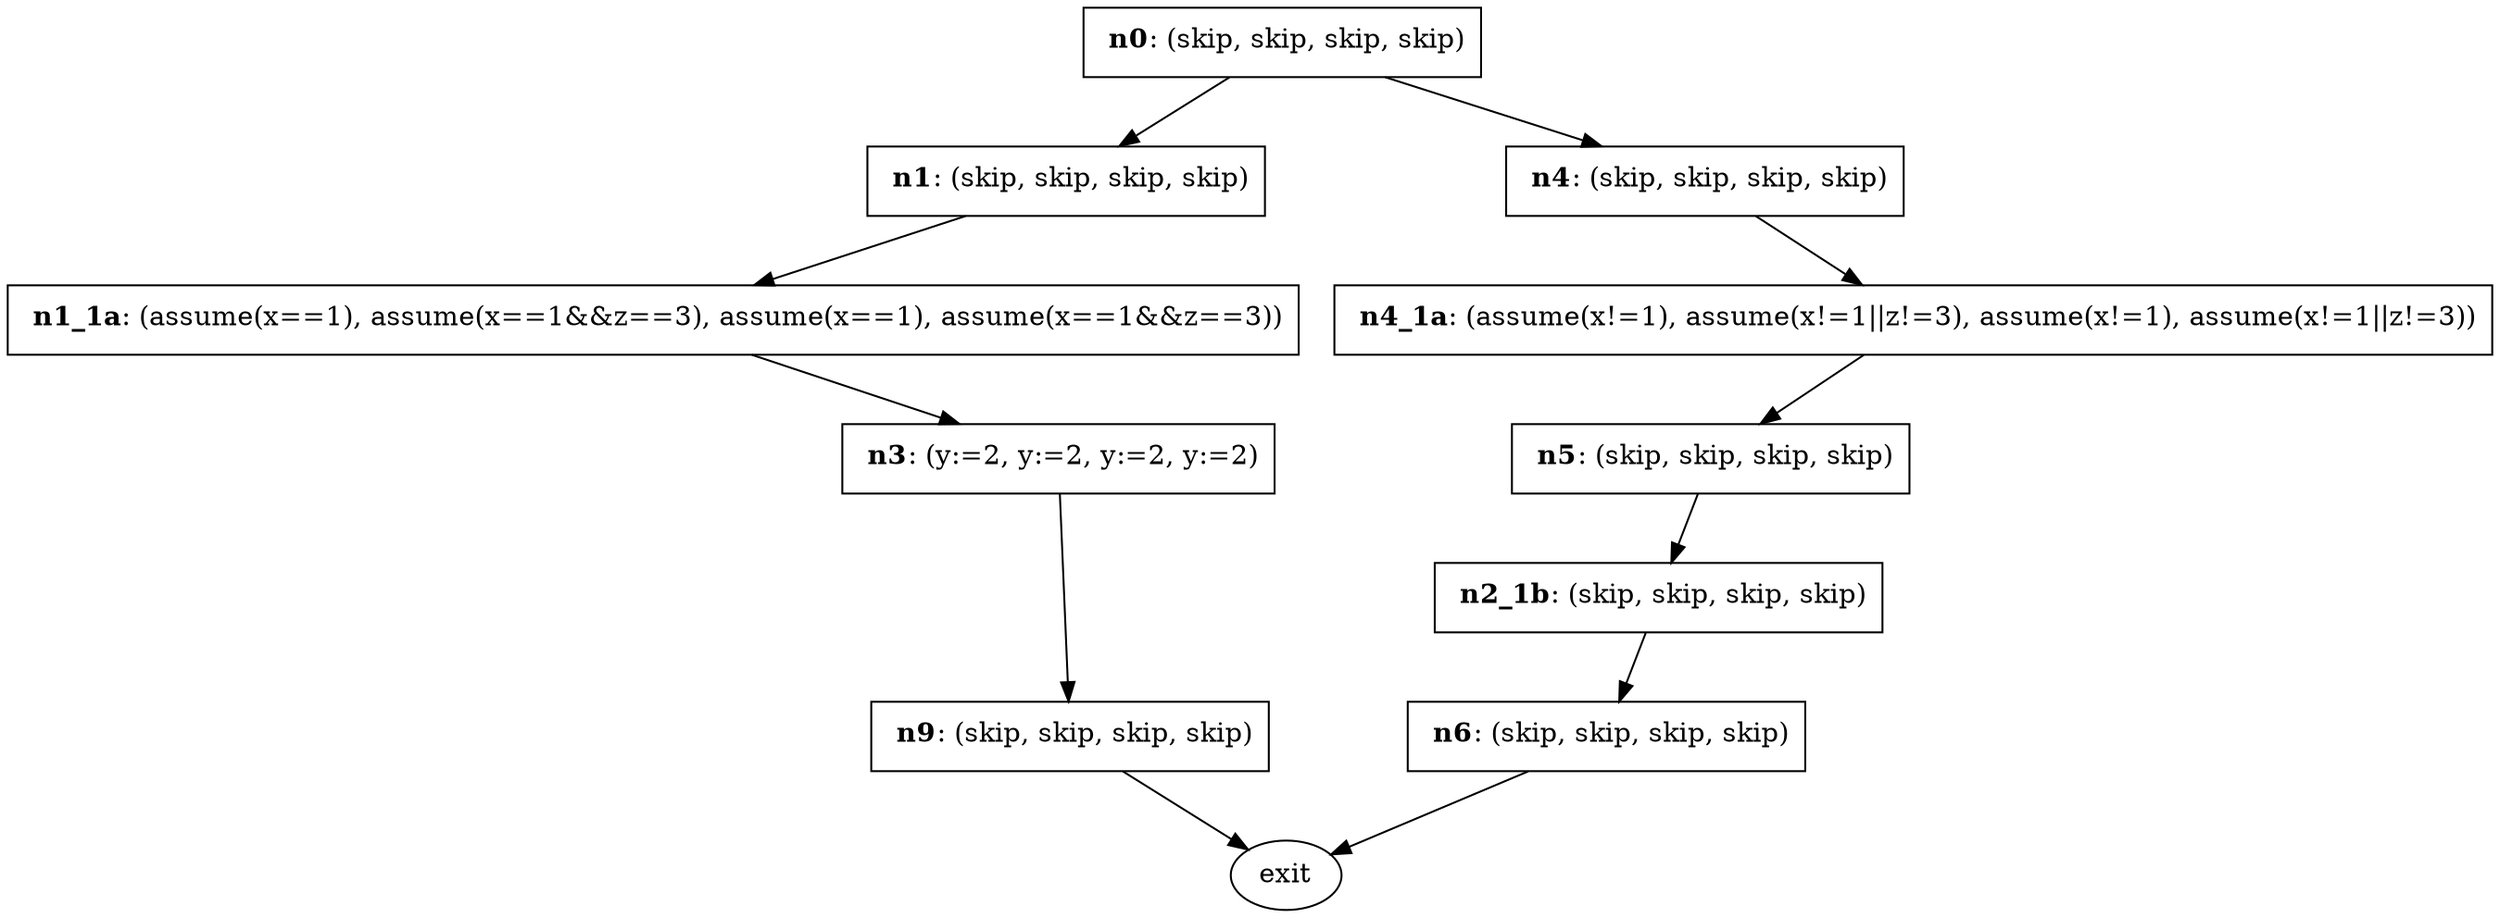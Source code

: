 digraph product {
n0 [label=< <B>n0</B>: (skip, skip, skip, skip)>, shape=box]
n0 -> n1
n0 -> n4
n1 [label=< <B>n1</B>: (skip, skip, skip, skip)>, shape=box]
n1 -> n1_1a
n1_1a [label=< <B>n1_1a</B>: (assume(x==1), assume(x==1&amp;&amp;z==3), assume(x==1), assume(x==1&amp;&amp;z==3))>, shape=box]
n1_1a -> n3
n2_1b [label=< <B>n2_1b</B>: (skip, skip, skip, skip)>, shape=box]
n2_1b -> n6
n3 [label=< <B>n3</B>: (y:=2, y:=2, y:=2, y:=2)>, shape=box]
n3 -> n9
n4 [label=< <B>n4</B>: (skip, skip, skip, skip)>, shape=box]
n4 -> n4_1a
n4_1a [label=< <B>n4_1a</B>: (assume(x!=1), assume(x!=1||z!=3), assume(x!=1), assume(x!=1||z!=3))>, shape=box]
n4_1a -> n5
n5 [label=< <B>n5</B>: (skip, skip, skip, skip)>, shape=box]
n5 -> n2_1b
n6 [label=< <B>n6</B>: (skip, skip, skip, skip)>, shape=box]
n6 -> exit
n9 [label=< <B>n9</B>: (skip, skip, skip, skip)>, shape=box]
n9 -> exit
}
